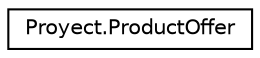 digraph "Graphical Class Hierarchy"
{
 // INTERACTIVE_SVG=YES
 // LATEX_PDF_SIZE
  edge [fontname="Helvetica",fontsize="10",labelfontname="Helvetica",labelfontsize="10"];
  node [fontname="Helvetica",fontsize="10",shape=record];
  rankdir="LR";
  Node0 [label="Proyect.ProductOffer",height=0.2,width=0.4,color="black", fillcolor="white", style="filled",URL="$classProyect_1_1ProductOffer.html",tooltip="Representa el producto de una oferta (Esta en una relacion de composicion con la clase Offer,..."];
}
